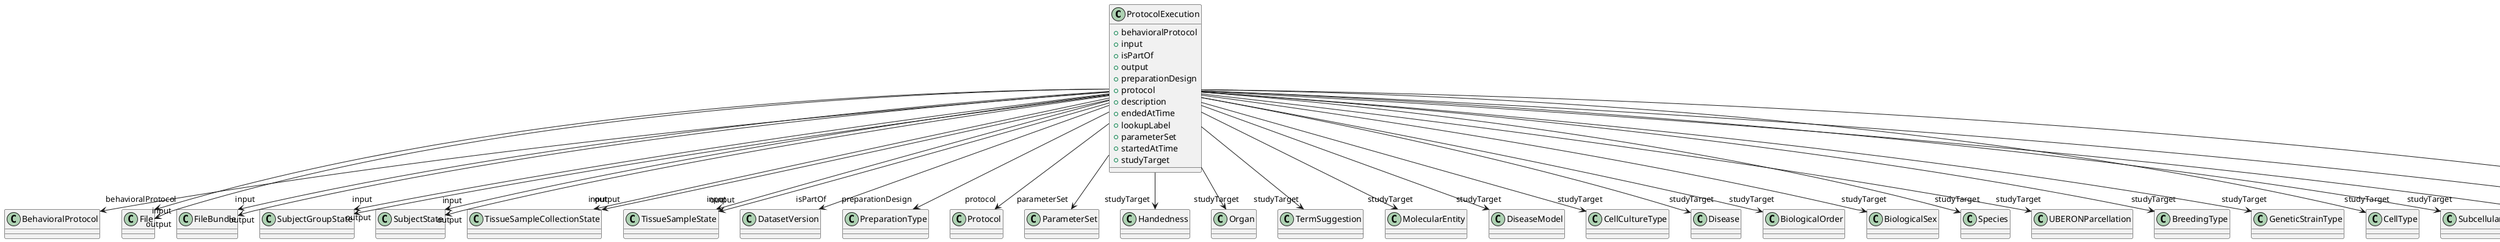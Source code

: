 @startuml
class ProtocolExecution {
+behavioralProtocol
+input
+isPartOf
+output
+preparationDesign
+protocol
+description
+endedAtTime
+lookupLabel
+parameterSet
+startedAtTime
+studyTarget

}
ProtocolExecution -d-> "behavioralProtocol" BehavioralProtocol
ProtocolExecution -d-> "input" File
ProtocolExecution -d-> "input" FileBundle
ProtocolExecution -d-> "input" SubjectGroupState
ProtocolExecution -d-> "input" SubjectState
ProtocolExecution -d-> "input" TissueSampleCollectionState
ProtocolExecution -d-> "input" TissueSampleState
ProtocolExecution -d-> "isPartOf" DatasetVersion
ProtocolExecution -d-> "output" File
ProtocolExecution -d-> "output" FileBundle
ProtocolExecution -d-> "output" SubjectGroupState
ProtocolExecution -d-> "output" SubjectState
ProtocolExecution -d-> "output" TissueSampleCollectionState
ProtocolExecution -d-> "output" TissueSampleState
ProtocolExecution -d-> "preparationDesign" PreparationType
ProtocolExecution -d-> "protocol" Protocol
ProtocolExecution -d-> "parameterSet" ParameterSet
ProtocolExecution -d-> "studyTarget" Handedness
ProtocolExecution -d-> "studyTarget" Organ
ProtocolExecution -d-> "studyTarget" TermSuggestion
ProtocolExecution -d-> "studyTarget" MolecularEntity
ProtocolExecution -d-> "studyTarget" DiseaseModel
ProtocolExecution -d-> "studyTarget" CellCultureType
ProtocolExecution -d-> "studyTarget" Disease
ProtocolExecution -d-> "studyTarget" BiologicalOrder
ProtocolExecution -d-> "studyTarget" BiologicalSex
ProtocolExecution -d-> "studyTarget" Species
ProtocolExecution -d-> "studyTarget" UBERONParcellation
ProtocolExecution -d-> "studyTarget" BreedingType
ProtocolExecution -d-> "studyTarget" GeneticStrainType
ProtocolExecution -d-> "studyTarget" CellType
ProtocolExecution -d-> "studyTarget" SubcellularEntity
ProtocolExecution -d-> "studyTarget" CustomAnatomicalEntity
ProtocolExecution -d-> "studyTarget" ParcellationEntityVersion
ProtocolExecution -d-> "studyTarget" ParcellationEntity

@enduml